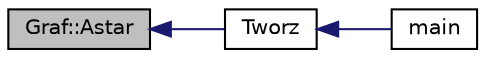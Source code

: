 digraph G
{
  edge [fontname="Helvetica",fontsize="10",labelfontname="Helvetica",labelfontsize="10"];
  node [fontname="Helvetica",fontsize="10",shape=record];
  rankdir="LR";
  Node1 [label="Graf::Astar",height=0.2,width=0.4,color="black", fillcolor="grey75", style="filled" fontcolor="black"];
  Node1 -> Node2 [dir="back",color="midnightblue",fontsize="10",style="solid"];
  Node2 [label="Tworz",height=0.2,width=0.4,color="black", fillcolor="white", style="filled",URL="$adt_8cpp.html#a5db721da1238c8883870c84559d9029d",tooltip="Funkcja tworząca graf oraz uruchamiająca przeszukiwanie."];
  Node2 -> Node3 [dir="back",color="midnightblue",fontsize="10",style="solid"];
  Node3 [label="main",height=0.2,width=0.4,color="black", fillcolor="white", style="filled",URL="$main_8cpp.html#ae66f6b31b5ad750f1fe042a706a4e3d4",tooltip="W funkcji main wywoływana jest funkcja Tworz odpowiedzialna za przedstawienie działań na grafie..."];
}
